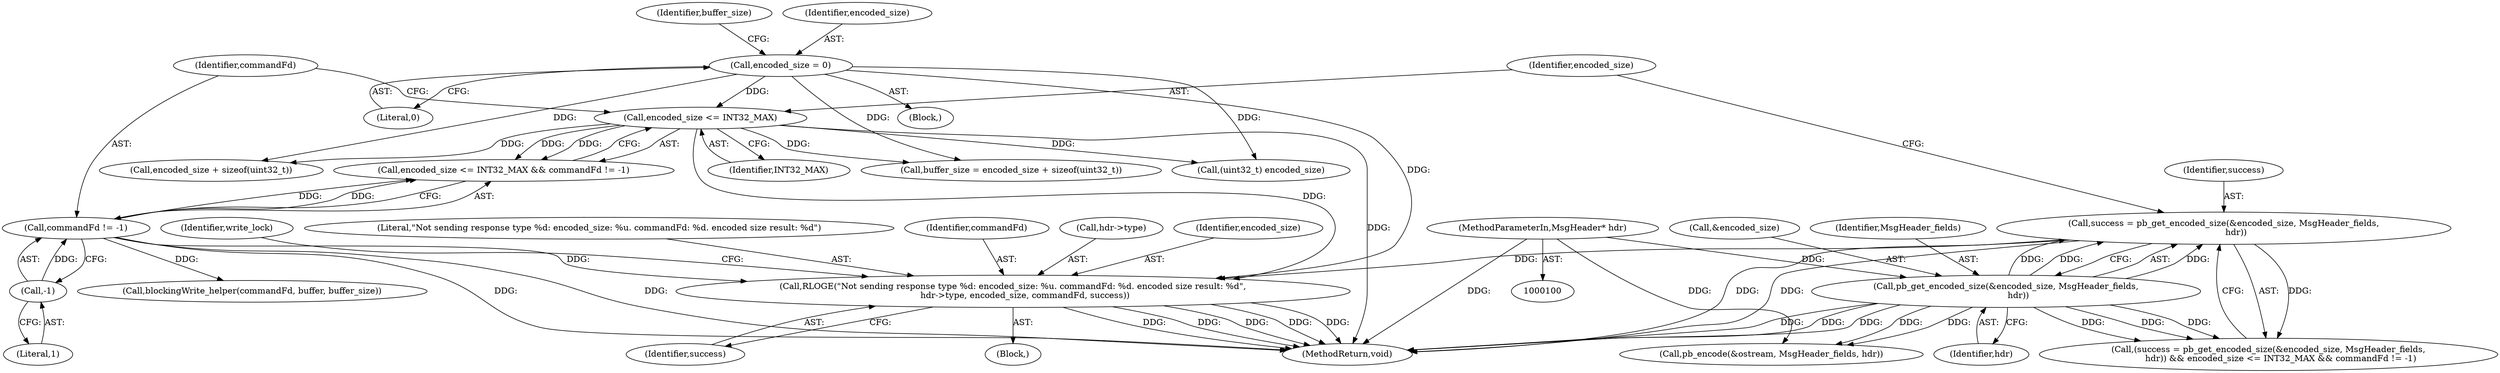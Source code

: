 digraph "0_Android_95610818918f6f11fe7d23aca1380e6c0fac2af0_0@pointer" {
"1000251" [label="(Call,RLOGE(\"Not sending response type %d: encoded_size: %u. commandFd: %d. encoded size result: %d\",\n         hdr->type, encoded_size, commandFd, success))"];
"1000104" [label="(Call,encoded_size = 0)"];
"1000130" [label="(Call,encoded_size <= INT32_MAX)"];
"1000133" [label="(Call,commandFd != -1)"];
"1000135" [label="(Call,-1)"];
"1000122" [label="(Call,success = pb_get_encoded_size(&encoded_size, MsgHeader_fields,\n         hdr))"];
"1000124" [label="(Call,pb_get_encoded_size(&encoded_size, MsgHeader_fields,\n         hdr))"];
"1000101" [label="(MethodParameterIn,MsgHeader* hdr)"];
"1000121" [label="(Call,(success = pb_get_encoded_size(&encoded_size, MsgHeader_fields,\n         hdr)) && encoded_size <= INT32_MAX && commandFd != -1)"];
"1000138" [label="(Call,buffer_size = encoded_size + sizeof(uint32_t))"];
"1000104" [label="(Call,encoded_size = 0)"];
"1000110" [label="(Identifier,buffer_size)"];
"1000124" [label="(Call,pb_get_encoded_size(&encoded_size, MsgHeader_fields,\n         hdr))"];
"1000183" [label="(Call,pb_encode(&ostream, MsgHeader_fields, hdr))"];
"1000132" [label="(Identifier,INT32_MAX)"];
"1000106" [label="(Literal,0)"];
"1000130" [label="(Call,encoded_size <= INT32_MAX)"];
"1000105" [label="(Identifier,encoded_size)"];
"1000164" [label="(Call,(uint32_t) encoded_size)"];
"1000251" [label="(Call,RLOGE(\"Not sending response type %d: encoded_size: %u. commandFd: %d. encoded size result: %d\",\n         hdr->type, encoded_size, commandFd, success))"];
"1000140" [label="(Call,encoded_size + sizeof(uint32_t))"];
"1000221" [label="(Call,blockingWrite_helper(commandFd, buffer, buffer_size))"];
"1000122" [label="(Call,success = pb_get_encoded_size(&encoded_size, MsgHeader_fields,\n         hdr))"];
"1000129" [label="(Call,encoded_size <= INT32_MAX && commandFd != -1)"];
"1000131" [label="(Identifier,encoded_size)"];
"1000101" [label="(MethodParameterIn,MsgHeader* hdr)"];
"1000135" [label="(Call,-1)"];
"1000261" [label="(Identifier,write_lock)"];
"1000102" [label="(Block,)"];
"1000253" [label="(Call,hdr->type)"];
"1000133" [label="(Call,commandFd != -1)"];
"1000136" [label="(Literal,1)"];
"1000262" [label="(MethodReturn,void)"];
"1000256" [label="(Identifier,encoded_size)"];
"1000127" [label="(Identifier,MsgHeader_fields)"];
"1000252" [label="(Literal,\"Not sending response type %d: encoded_size: %u. commandFd: %d. encoded size result: %d\")"];
"1000250" [label="(Block,)"];
"1000123" [label="(Identifier,success)"];
"1000257" [label="(Identifier,commandFd)"];
"1000125" [label="(Call,&encoded_size)"];
"1000128" [label="(Identifier,hdr)"];
"1000258" [label="(Identifier,success)"];
"1000134" [label="(Identifier,commandFd)"];
"1000251" -> "1000250"  [label="AST: "];
"1000251" -> "1000258"  [label="CFG: "];
"1000252" -> "1000251"  [label="AST: "];
"1000253" -> "1000251"  [label="AST: "];
"1000256" -> "1000251"  [label="AST: "];
"1000257" -> "1000251"  [label="AST: "];
"1000258" -> "1000251"  [label="AST: "];
"1000261" -> "1000251"  [label="CFG: "];
"1000251" -> "1000262"  [label="DDG: "];
"1000251" -> "1000262"  [label="DDG: "];
"1000251" -> "1000262"  [label="DDG: "];
"1000251" -> "1000262"  [label="DDG: "];
"1000251" -> "1000262"  [label="DDG: "];
"1000104" -> "1000251"  [label="DDG: "];
"1000130" -> "1000251"  [label="DDG: "];
"1000133" -> "1000251"  [label="DDG: "];
"1000122" -> "1000251"  [label="DDG: "];
"1000104" -> "1000102"  [label="AST: "];
"1000104" -> "1000106"  [label="CFG: "];
"1000105" -> "1000104"  [label="AST: "];
"1000106" -> "1000104"  [label="AST: "];
"1000110" -> "1000104"  [label="CFG: "];
"1000104" -> "1000130"  [label="DDG: "];
"1000104" -> "1000138"  [label="DDG: "];
"1000104" -> "1000140"  [label="DDG: "];
"1000104" -> "1000164"  [label="DDG: "];
"1000130" -> "1000129"  [label="AST: "];
"1000130" -> "1000132"  [label="CFG: "];
"1000131" -> "1000130"  [label="AST: "];
"1000132" -> "1000130"  [label="AST: "];
"1000134" -> "1000130"  [label="CFG: "];
"1000129" -> "1000130"  [label="CFG: "];
"1000130" -> "1000262"  [label="DDG: "];
"1000130" -> "1000129"  [label="DDG: "];
"1000130" -> "1000129"  [label="DDG: "];
"1000130" -> "1000138"  [label="DDG: "];
"1000130" -> "1000140"  [label="DDG: "];
"1000130" -> "1000164"  [label="DDG: "];
"1000133" -> "1000129"  [label="AST: "];
"1000133" -> "1000135"  [label="CFG: "];
"1000134" -> "1000133"  [label="AST: "];
"1000135" -> "1000133"  [label="AST: "];
"1000129" -> "1000133"  [label="CFG: "];
"1000133" -> "1000262"  [label="DDG: "];
"1000133" -> "1000262"  [label="DDG: "];
"1000133" -> "1000129"  [label="DDG: "];
"1000133" -> "1000129"  [label="DDG: "];
"1000135" -> "1000133"  [label="DDG: "];
"1000133" -> "1000221"  [label="DDG: "];
"1000135" -> "1000136"  [label="CFG: "];
"1000136" -> "1000135"  [label="AST: "];
"1000122" -> "1000121"  [label="AST: "];
"1000122" -> "1000124"  [label="CFG: "];
"1000123" -> "1000122"  [label="AST: "];
"1000124" -> "1000122"  [label="AST: "];
"1000131" -> "1000122"  [label="CFG: "];
"1000121" -> "1000122"  [label="CFG: "];
"1000122" -> "1000262"  [label="DDG: "];
"1000122" -> "1000262"  [label="DDG: "];
"1000122" -> "1000121"  [label="DDG: "];
"1000124" -> "1000122"  [label="DDG: "];
"1000124" -> "1000122"  [label="DDG: "];
"1000124" -> "1000122"  [label="DDG: "];
"1000124" -> "1000128"  [label="CFG: "];
"1000125" -> "1000124"  [label="AST: "];
"1000127" -> "1000124"  [label="AST: "];
"1000128" -> "1000124"  [label="AST: "];
"1000124" -> "1000262"  [label="DDG: "];
"1000124" -> "1000262"  [label="DDG: "];
"1000124" -> "1000262"  [label="DDG: "];
"1000124" -> "1000121"  [label="DDG: "];
"1000124" -> "1000121"  [label="DDG: "];
"1000124" -> "1000121"  [label="DDG: "];
"1000101" -> "1000124"  [label="DDG: "];
"1000124" -> "1000183"  [label="DDG: "];
"1000124" -> "1000183"  [label="DDG: "];
"1000101" -> "1000100"  [label="AST: "];
"1000101" -> "1000262"  [label="DDG: "];
"1000101" -> "1000183"  [label="DDG: "];
}
